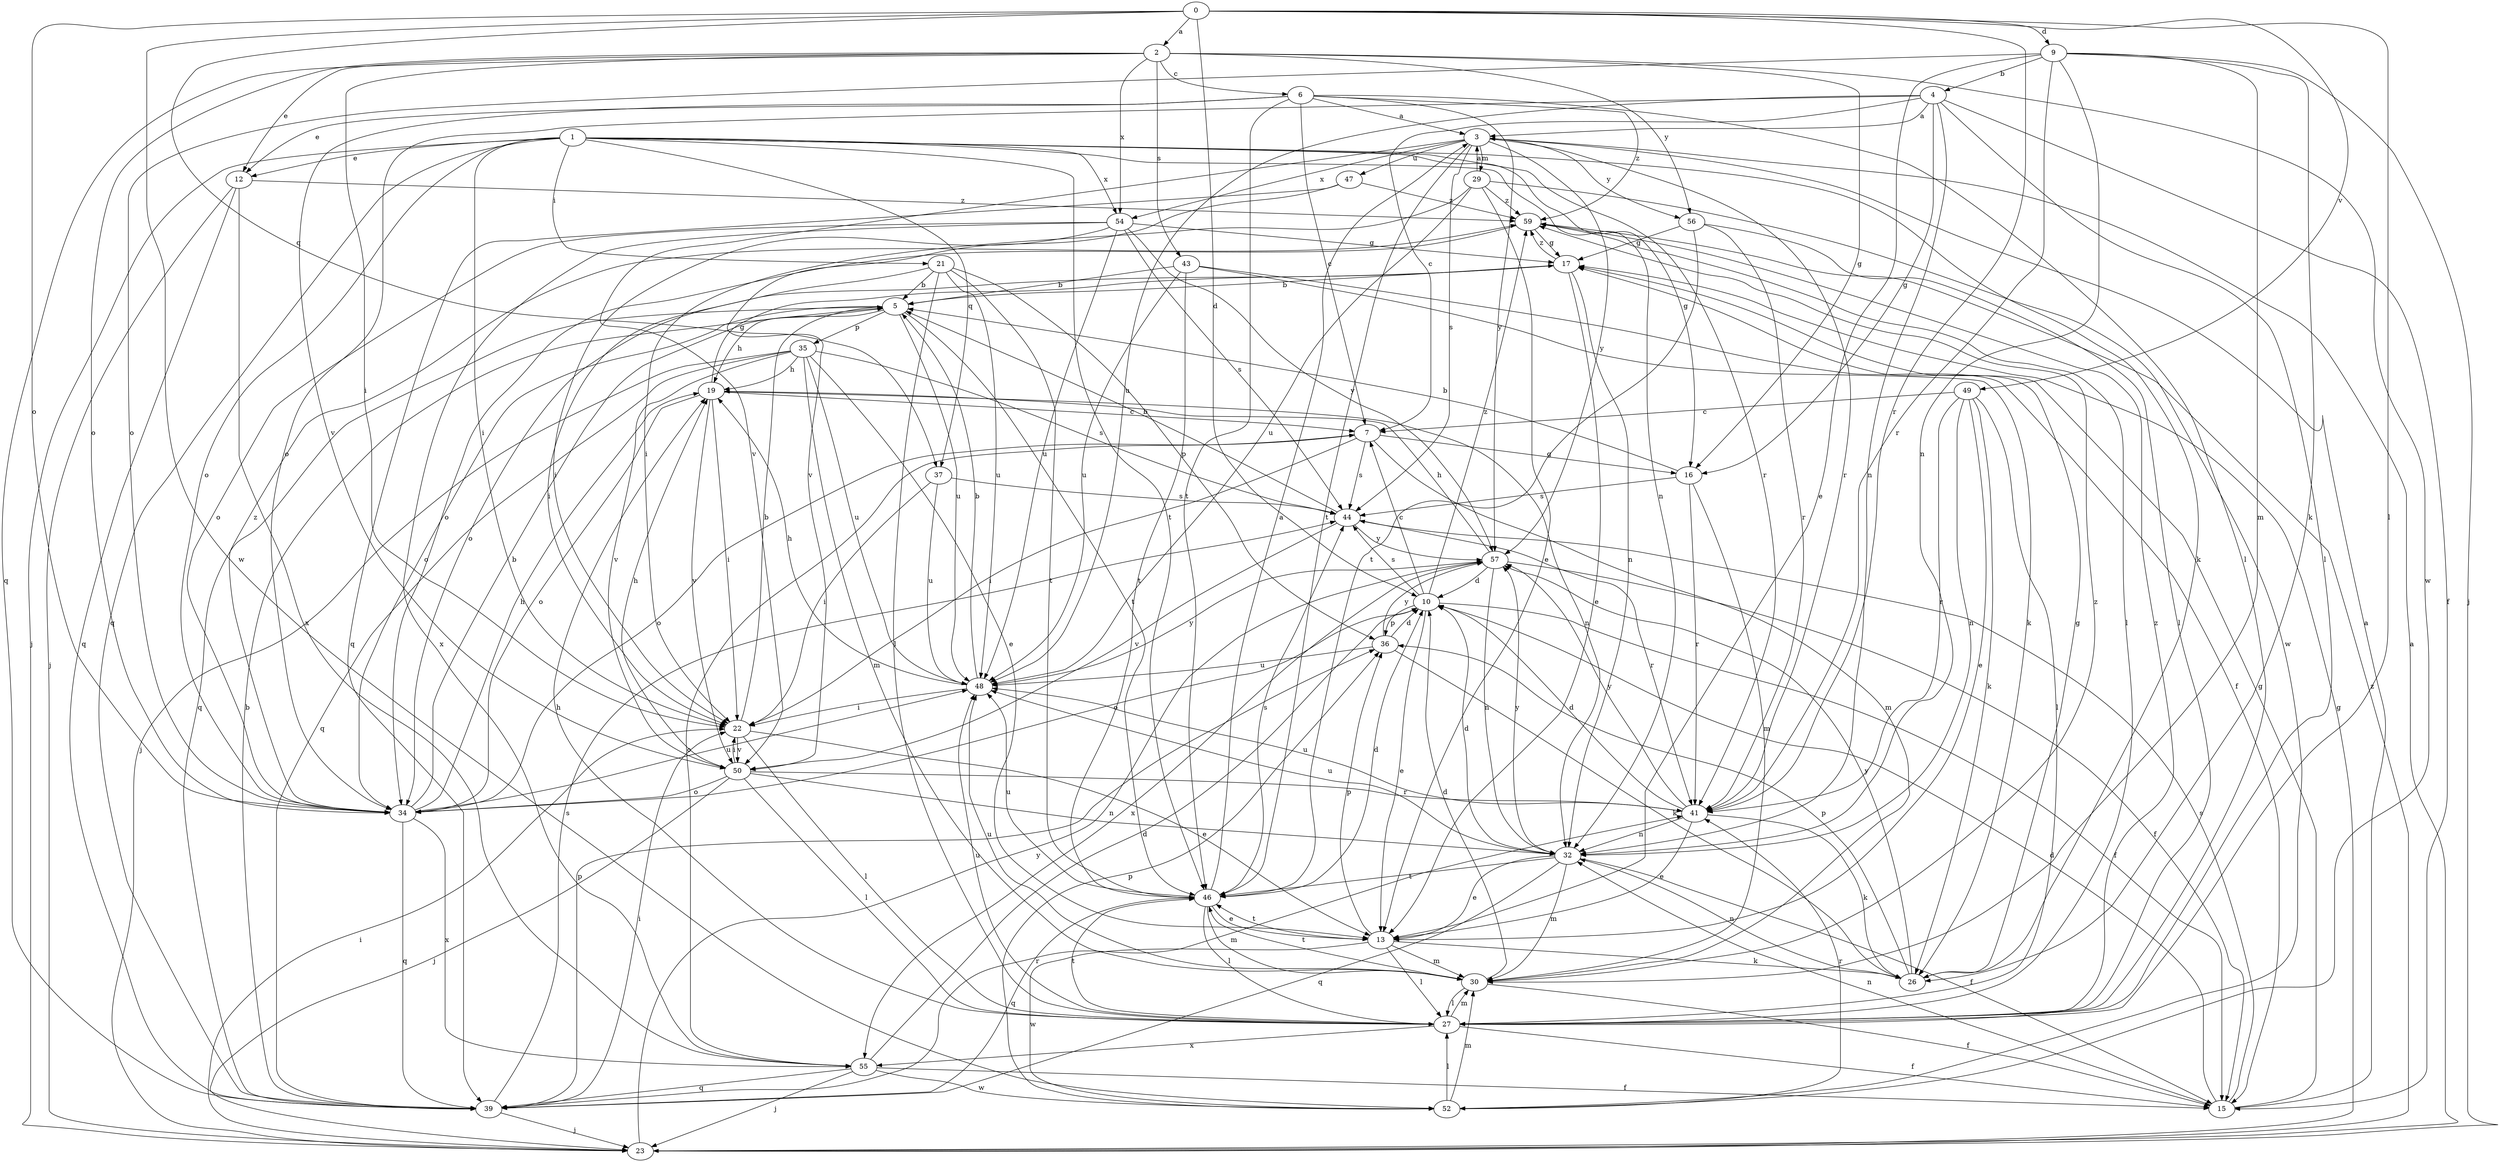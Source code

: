 strict digraph  {
0;
1;
2;
3;
4;
5;
6;
7;
9;
10;
12;
13;
15;
16;
17;
19;
21;
22;
23;
26;
27;
29;
30;
32;
34;
35;
36;
37;
39;
41;
43;
44;
46;
47;
48;
49;
50;
52;
54;
55;
56;
57;
59;
0 -> 2  [label=a];
0 -> 9  [label=d];
0 -> 10  [label=d];
0 -> 27  [label=l];
0 -> 34  [label=o];
0 -> 37  [label=q];
0 -> 41  [label=r];
0 -> 49  [label=v];
0 -> 52  [label=w];
1 -> 12  [label=e];
1 -> 16  [label=g];
1 -> 21  [label=i];
1 -> 22  [label=i];
1 -> 23  [label=j];
1 -> 26  [label=k];
1 -> 32  [label=n];
1 -> 34  [label=o];
1 -> 37  [label=q];
1 -> 39  [label=q];
1 -> 41  [label=r];
1 -> 46  [label=t];
1 -> 54  [label=x];
2 -> 6  [label=c];
2 -> 12  [label=e];
2 -> 16  [label=g];
2 -> 22  [label=i];
2 -> 34  [label=o];
2 -> 39  [label=q];
2 -> 43  [label=s];
2 -> 52  [label=w];
2 -> 54  [label=x];
2 -> 56  [label=y];
3 -> 29  [label=m];
3 -> 41  [label=r];
3 -> 44  [label=s];
3 -> 46  [label=t];
3 -> 47  [label=u];
3 -> 50  [label=v];
3 -> 54  [label=x];
3 -> 56  [label=y];
3 -> 57  [label=y];
4 -> 3  [label=a];
4 -> 7  [label=c];
4 -> 15  [label=f];
4 -> 16  [label=g];
4 -> 27  [label=l];
4 -> 32  [label=n];
4 -> 34  [label=o];
4 -> 48  [label=u];
5 -> 19  [label=h];
5 -> 34  [label=o];
5 -> 35  [label=p];
5 -> 39  [label=q];
5 -> 46  [label=t];
5 -> 48  [label=u];
6 -> 3  [label=a];
6 -> 7  [label=c];
6 -> 12  [label=e];
6 -> 27  [label=l];
6 -> 46  [label=t];
6 -> 50  [label=v];
6 -> 57  [label=y];
6 -> 59  [label=z];
7 -> 16  [label=g];
7 -> 22  [label=i];
7 -> 30  [label=m];
7 -> 34  [label=o];
7 -> 44  [label=s];
9 -> 4  [label=b];
9 -> 13  [label=e];
9 -> 23  [label=j];
9 -> 26  [label=k];
9 -> 30  [label=m];
9 -> 32  [label=n];
9 -> 34  [label=o];
9 -> 41  [label=r];
10 -> 7  [label=c];
10 -> 13  [label=e];
10 -> 15  [label=f];
10 -> 34  [label=o];
10 -> 36  [label=p];
10 -> 44  [label=s];
10 -> 59  [label=z];
12 -> 23  [label=j];
12 -> 39  [label=q];
12 -> 55  [label=x];
12 -> 59  [label=z];
13 -> 26  [label=k];
13 -> 27  [label=l];
13 -> 30  [label=m];
13 -> 36  [label=p];
13 -> 46  [label=t];
13 -> 52  [label=w];
15 -> 3  [label=a];
15 -> 10  [label=d];
15 -> 17  [label=g];
15 -> 32  [label=n];
15 -> 44  [label=s];
16 -> 5  [label=b];
16 -> 30  [label=m];
16 -> 41  [label=r];
16 -> 44  [label=s];
17 -> 5  [label=b];
17 -> 13  [label=e];
17 -> 32  [label=n];
17 -> 34  [label=o];
17 -> 59  [label=z];
19 -> 7  [label=c];
19 -> 17  [label=g];
19 -> 22  [label=i];
19 -> 32  [label=n];
19 -> 34  [label=o];
19 -> 50  [label=v];
21 -> 5  [label=b];
21 -> 22  [label=i];
21 -> 27  [label=l];
21 -> 36  [label=p];
21 -> 46  [label=t];
21 -> 48  [label=u];
22 -> 5  [label=b];
22 -> 13  [label=e];
22 -> 27  [label=l];
22 -> 50  [label=v];
23 -> 3  [label=a];
23 -> 17  [label=g];
23 -> 22  [label=i];
23 -> 57  [label=y];
23 -> 59  [label=z];
26 -> 17  [label=g];
26 -> 32  [label=n];
26 -> 36  [label=p];
26 -> 57  [label=y];
27 -> 15  [label=f];
27 -> 19  [label=h];
27 -> 30  [label=m];
27 -> 46  [label=t];
27 -> 48  [label=u];
27 -> 55  [label=x];
27 -> 59  [label=z];
29 -> 3  [label=a];
29 -> 13  [label=e];
29 -> 22  [label=i];
29 -> 48  [label=u];
29 -> 52  [label=w];
29 -> 59  [label=z];
30 -> 10  [label=d];
30 -> 15  [label=f];
30 -> 27  [label=l];
30 -> 46  [label=t];
30 -> 48  [label=u];
30 -> 59  [label=z];
32 -> 10  [label=d];
32 -> 13  [label=e];
32 -> 15  [label=f];
32 -> 30  [label=m];
32 -> 39  [label=q];
32 -> 46  [label=t];
32 -> 48  [label=u];
32 -> 57  [label=y];
34 -> 5  [label=b];
34 -> 19  [label=h];
34 -> 39  [label=q];
34 -> 48  [label=u];
34 -> 55  [label=x];
34 -> 59  [label=z];
35 -> 13  [label=e];
35 -> 19  [label=h];
35 -> 23  [label=j];
35 -> 30  [label=m];
35 -> 39  [label=q];
35 -> 44  [label=s];
35 -> 48  [label=u];
35 -> 50  [label=v];
36 -> 10  [label=d];
36 -> 26  [label=k];
36 -> 48  [label=u];
36 -> 57  [label=y];
37 -> 22  [label=i];
37 -> 44  [label=s];
37 -> 48  [label=u];
39 -> 5  [label=b];
39 -> 22  [label=i];
39 -> 23  [label=j];
39 -> 36  [label=p];
39 -> 41  [label=r];
39 -> 44  [label=s];
41 -> 10  [label=d];
41 -> 13  [label=e];
41 -> 26  [label=k];
41 -> 32  [label=n];
41 -> 48  [label=u];
41 -> 57  [label=y];
43 -> 5  [label=b];
43 -> 15  [label=f];
43 -> 26  [label=k];
43 -> 46  [label=t];
43 -> 48  [label=u];
44 -> 5  [label=b];
44 -> 41  [label=r];
44 -> 50  [label=v];
44 -> 57  [label=y];
46 -> 3  [label=a];
46 -> 10  [label=d];
46 -> 13  [label=e];
46 -> 27  [label=l];
46 -> 30  [label=m];
46 -> 39  [label=q];
46 -> 44  [label=s];
46 -> 48  [label=u];
47 -> 39  [label=q];
47 -> 50  [label=v];
47 -> 59  [label=z];
48 -> 5  [label=b];
48 -> 19  [label=h];
48 -> 22  [label=i];
48 -> 57  [label=y];
49 -> 7  [label=c];
49 -> 13  [label=e];
49 -> 26  [label=k];
49 -> 27  [label=l];
49 -> 32  [label=n];
49 -> 41  [label=r];
50 -> 19  [label=h];
50 -> 22  [label=i];
50 -> 23  [label=j];
50 -> 27  [label=l];
50 -> 32  [label=n];
50 -> 34  [label=o];
50 -> 41  [label=r];
52 -> 27  [label=l];
52 -> 30  [label=m];
52 -> 36  [label=p];
52 -> 41  [label=r];
54 -> 17  [label=g];
54 -> 22  [label=i];
54 -> 34  [label=o];
54 -> 44  [label=s];
54 -> 48  [label=u];
54 -> 55  [label=x];
54 -> 57  [label=y];
55 -> 7  [label=c];
55 -> 10  [label=d];
55 -> 15  [label=f];
55 -> 23  [label=j];
55 -> 39  [label=q];
55 -> 52  [label=w];
56 -> 17  [label=g];
56 -> 27  [label=l];
56 -> 41  [label=r];
56 -> 46  [label=t];
57 -> 10  [label=d];
57 -> 15  [label=f];
57 -> 19  [label=h];
57 -> 32  [label=n];
57 -> 55  [label=x];
59 -> 17  [label=g];
59 -> 27  [label=l];
59 -> 34  [label=o];
}
